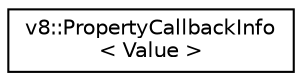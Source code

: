 digraph "Graphical Class Hierarchy"
{
  edge [fontname="Helvetica",fontsize="10",labelfontname="Helvetica",labelfontsize="10"];
  node [fontname="Helvetica",fontsize="10",shape=record];
  rankdir="LR";
  Node1 [label="v8::PropertyCallbackInfo\l\< Value \>",height=0.2,width=0.4,color="black", fillcolor="white", style="filled",URL="$singletonv8_1_1PropertyCallbackInfo.html"];
}
